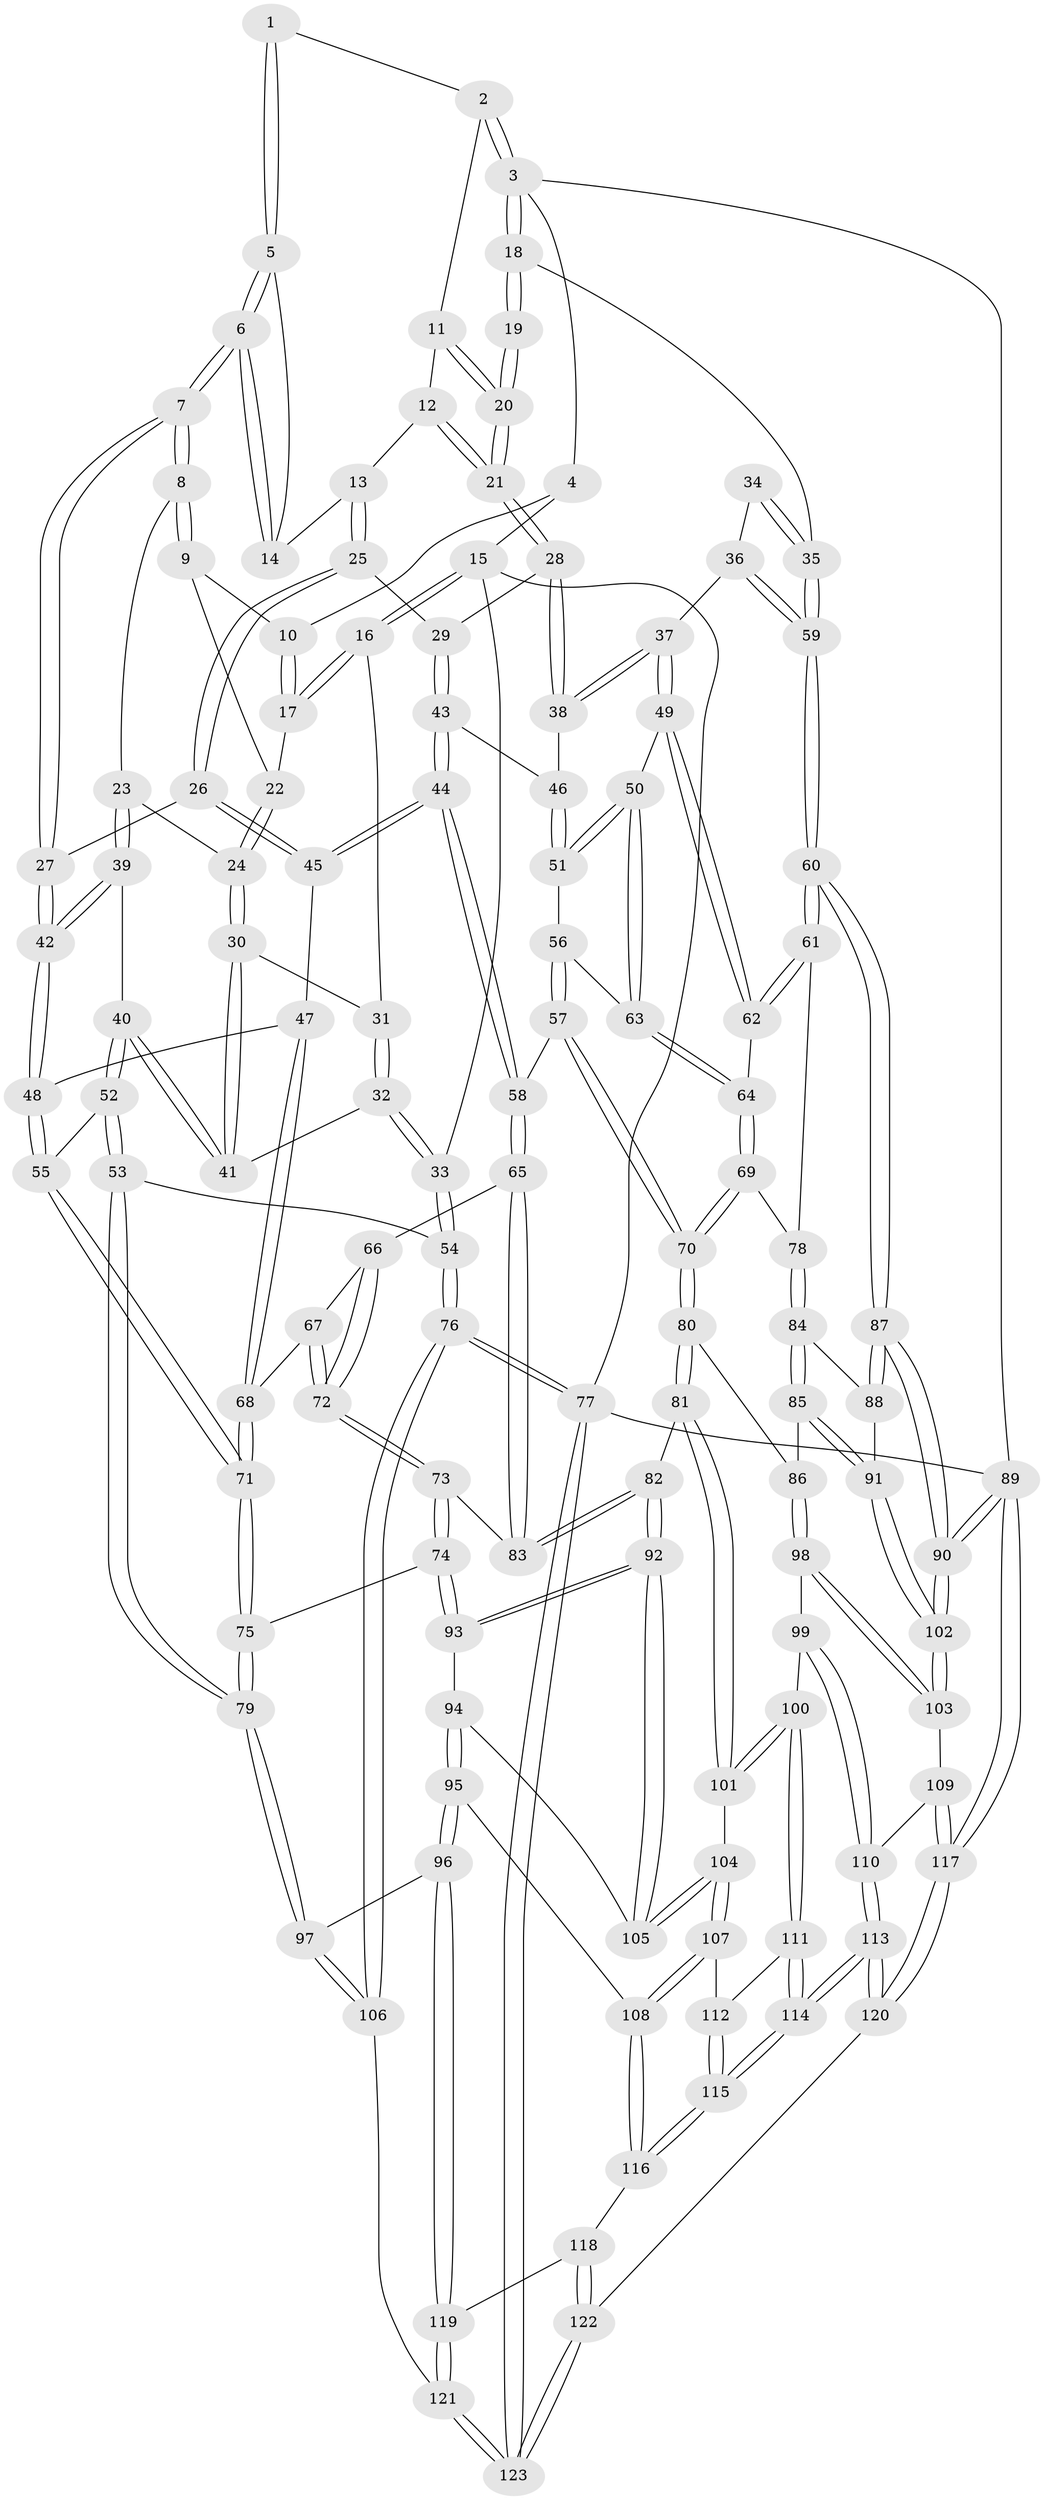 // Generated by graph-tools (version 1.1) at 2025/59/03/09/25 04:59:49]
// undirected, 123 vertices, 304 edges
graph export_dot {
graph [start="1"]
  node [color=gray90,style=filled];
  1 [pos="+0.38909732587575296+0"];
  2 [pos="+0.780947594069626+0"];
  3 [pos="+1+0"];
  4 [pos="+0.1992120329865982+0"];
  5 [pos="+0.4263152129197101+0"];
  6 [pos="+0.35908312169852163+0.17613562286787826"];
  7 [pos="+0.350427436748578+0.19253523496072172"];
  8 [pos="+0.349899875017697+0.19234958290316456"];
  9 [pos="+0.27467552850250865+0.12642902802393483"];
  10 [pos="+0.19010712480749475+0"];
  11 [pos="+0.7699261963698107+0"];
  12 [pos="+0.6524146981182283+0.06997862608167602"];
  13 [pos="+0.5932564672724099+0.12184072099436415"];
  14 [pos="+0.5221808946760246+0.07318617279167883"];
  15 [pos="+0+0.2145919684388465"];
  16 [pos="+0.04956049615387302+0.14603729929379755"];
  17 [pos="+0.07779837517611028+0.13068869518793183"];
  18 [pos="+1+0.09535635456055178"];
  19 [pos="+0.8991239788581448+0.15301111659232705"];
  20 [pos="+0.8798579921129176+0.15226215737961704"];
  21 [pos="+0.8185582602314316+0.22895357010015147"];
  22 [pos="+0.14307341164096415+0.16146965919682113"];
  23 [pos="+0.19777676419640022+0.2522649140412545"];
  24 [pos="+0.18888245880404483+0.25080186894504"];
  25 [pos="+0.5889771027357024+0.14813214145399503"];
  26 [pos="+0.4279540006282784+0.27160153068293497"];
  27 [pos="+0.3965856424661419+0.2592196421026506"];
  28 [pos="+0.8150322835446747+0.2376524608831936"];
  29 [pos="+0.6576357515212554+0.2436415769899801"];
  30 [pos="+0.1376864376893899+0.2962096246012752"];
  31 [pos="+0.07743472161103558+0.21165754774720189"];
  32 [pos="+0.07085295631753595+0.3241346571460503"];
  33 [pos="+0+0.2529498632705184"];
  34 [pos="+0.9555457543095744+0.25401949986347644"];
  35 [pos="+1+0.38359858365641974"];
  36 [pos="+0.9223025573221348+0.37089464401284994"];
  37 [pos="+0.9213508357463022+0.37079055368555286"];
  38 [pos="+0.8285432328126692+0.3043780744185036"];
  39 [pos="+0.24913318241843185+0.3489760834624731"];
  40 [pos="+0.11886232853770494+0.351171085157336"];
  41 [pos="+0.11594984275192845+0.3436110707946064"];
  42 [pos="+0.28318785686341236+0.36813332172333535"];
  43 [pos="+0.6183236265854953+0.3575736099747727"];
  44 [pos="+0.5696300646771191+0.43142601430749294"];
  45 [pos="+0.5103162015144961+0.3964453064237495"];
  46 [pos="+0.8168763337368924+0.31689493730046797"];
  47 [pos="+0.41724435802296606+0.44717572053832755"];
  48 [pos="+0.274703319090864+0.446122467027014"];
  49 [pos="+0.8738050930649838+0.44854118871418386"];
  50 [pos="+0.8408926659372622+0.45789723136757354"];
  51 [pos="+0.7632548964018067+0.4129750115077356"];
  52 [pos="+0.11254997181945643+0.46051502939427785"];
  53 [pos="+0+0.5744537721005898"];
  54 [pos="+0+0.5714515722470203"];
  55 [pos="+0.23886190611721694+0.5030124897847302"];
  56 [pos="+0.7507589202789753+0.42318767077785124"];
  57 [pos="+0.6170482584558602+0.48206462384461735"];
  58 [pos="+0.5808905992811345+0.45317439871613213"];
  59 [pos="+1+0.43187006088639535"];
  60 [pos="+1+0.464425249212029"];
  61 [pos="+0.9030295538393583+0.5475445029090938"];
  62 [pos="+0.8964533670741932+0.5385643271033109"];
  63 [pos="+0.8105896746883566+0.5035365206550075"];
  64 [pos="+0.8103366937778532+0.5058468224843072"];
  65 [pos="+0.4648935716025703+0.5724648188893062"];
  66 [pos="+0.4444664773498207+0.5696462911674005"];
  67 [pos="+0.3928021193067103+0.5292368275571661"];
  68 [pos="+0.3883671480217996+0.5204093511893436"];
  69 [pos="+0.7559984010547491+0.5627766675117911"];
  70 [pos="+0.6712359978092767+0.5927671627479193"];
  71 [pos="+0.24234669365748893+0.5130071751224954"];
  72 [pos="+0.32651997437594865+0.6261320900576052"];
  73 [pos="+0.3226117568963664+0.6289681308113753"];
  74 [pos="+0.26004090925107015+0.6394888750661335"];
  75 [pos="+0.2553408881546886+0.6375257908515847"];
  76 [pos="+0+0.9494593204356659"];
  77 [pos="+0+1"];
  78 [pos="+0.8839834275381754+0.5855388595060137"];
  79 [pos="+0.13327045748662397+0.7168176633078571"];
  80 [pos="+0.6711519306341364+0.6336224366425137"];
  81 [pos="+0.606247948339343+0.6881285297677368"];
  82 [pos="+0.481196670430047+0.6949352784871636"];
  83 [pos="+0.4723454793797974+0.6803965531808185"];
  84 [pos="+0.8844428054485559+0.591751448447571"];
  85 [pos="+0.7347269238649926+0.6824949195829891"];
  86 [pos="+0.7267778770063782+0.681716772480505"];
  87 [pos="+1+0.6412662138447379"];
  88 [pos="+0.9122589691714306+0.6693409109044551"];
  89 [pos="+1+1"];
  90 [pos="+1+1"];
  91 [pos="+0.8760453965138841+0.7203486568097626"];
  92 [pos="+0.45761097304895393+0.7370208524627492"];
  93 [pos="+0.3008727562345066+0.6984698848070444"];
  94 [pos="+0.3170282220714532+0.7502520071900804"];
  95 [pos="+0.30954514910307757+0.8265584652878994"];
  96 [pos="+0.2619121395700399+0.8655628939378114"];
  97 [pos="+0.1359286051273308+0.7554996401318486"];
  98 [pos="+0.7356876856571635+0.769913543219318"];
  99 [pos="+0.7194187821081347+0.8173616631907566"];
  100 [pos="+0.6097711409282291+0.8305174823238498"];
  101 [pos="+0.6000729926161654+0.792298811538479"];
  102 [pos="+0.9010080406550414+0.8214435047530879"];
  103 [pos="+0.871625575168947+0.8321438079780537"];
  104 [pos="+0.44851416365022234+0.8015119924740232"];
  105 [pos="+0.4475554628603124+0.7859247153668294"];
  106 [pos="+0.07968637219118263+0.860698030595339"];
  107 [pos="+0.44540582117917804+0.8184451169176543"];
  108 [pos="+0.42595986782973766+0.8412775363818559"];
  109 [pos="+0.8544250846925456+0.8455046521053686"];
  110 [pos="+0.74529764312434+0.8811424773233726"];
  111 [pos="+0.6024537070677533+0.853997830570423"];
  112 [pos="+0.47846746086120523+0.8370566285067085"];
  113 [pos="+0.6581028241806175+1"];
  114 [pos="+0.6112331785443698+1"];
  115 [pos="+0.563506694997269+0.9646120512798384"];
  116 [pos="+0.420111262655386+0.8917167330311169"];
  117 [pos="+0.7427860427575538+1"];
  118 [pos="+0.4046937613756367+0.9178992935907307"];
  119 [pos="+0.2627517512585234+0.9279022584394477"];
  120 [pos="+0.6658614610265511+1"];
  121 [pos="+0.19089104044338615+1"];
  122 [pos="+0.4513539872356885+1"];
  123 [pos="+0.1803541921906319+1"];
  1 -- 2;
  1 -- 5;
  1 -- 5;
  2 -- 3;
  2 -- 3;
  2 -- 11;
  3 -- 4;
  3 -- 18;
  3 -- 18;
  3 -- 89;
  4 -- 10;
  4 -- 15;
  5 -- 6;
  5 -- 6;
  5 -- 14;
  6 -- 7;
  6 -- 7;
  6 -- 14;
  6 -- 14;
  7 -- 8;
  7 -- 8;
  7 -- 27;
  7 -- 27;
  8 -- 9;
  8 -- 9;
  8 -- 23;
  9 -- 10;
  9 -- 22;
  10 -- 17;
  10 -- 17;
  11 -- 12;
  11 -- 20;
  11 -- 20;
  12 -- 13;
  12 -- 21;
  12 -- 21;
  13 -- 14;
  13 -- 25;
  13 -- 25;
  15 -- 16;
  15 -- 16;
  15 -- 33;
  15 -- 77;
  16 -- 17;
  16 -- 17;
  16 -- 31;
  17 -- 22;
  18 -- 19;
  18 -- 19;
  18 -- 35;
  19 -- 20;
  19 -- 20;
  20 -- 21;
  20 -- 21;
  21 -- 28;
  21 -- 28;
  22 -- 24;
  22 -- 24;
  23 -- 24;
  23 -- 39;
  23 -- 39;
  24 -- 30;
  24 -- 30;
  25 -- 26;
  25 -- 26;
  25 -- 29;
  26 -- 27;
  26 -- 45;
  26 -- 45;
  27 -- 42;
  27 -- 42;
  28 -- 29;
  28 -- 38;
  28 -- 38;
  29 -- 43;
  29 -- 43;
  30 -- 31;
  30 -- 41;
  30 -- 41;
  31 -- 32;
  31 -- 32;
  32 -- 33;
  32 -- 33;
  32 -- 41;
  33 -- 54;
  33 -- 54;
  34 -- 35;
  34 -- 35;
  34 -- 36;
  35 -- 59;
  35 -- 59;
  36 -- 37;
  36 -- 59;
  36 -- 59;
  37 -- 38;
  37 -- 38;
  37 -- 49;
  37 -- 49;
  38 -- 46;
  39 -- 40;
  39 -- 42;
  39 -- 42;
  40 -- 41;
  40 -- 41;
  40 -- 52;
  40 -- 52;
  42 -- 48;
  42 -- 48;
  43 -- 44;
  43 -- 44;
  43 -- 46;
  44 -- 45;
  44 -- 45;
  44 -- 58;
  44 -- 58;
  45 -- 47;
  46 -- 51;
  46 -- 51;
  47 -- 48;
  47 -- 68;
  47 -- 68;
  48 -- 55;
  48 -- 55;
  49 -- 50;
  49 -- 62;
  49 -- 62;
  50 -- 51;
  50 -- 51;
  50 -- 63;
  50 -- 63;
  51 -- 56;
  52 -- 53;
  52 -- 53;
  52 -- 55;
  53 -- 54;
  53 -- 79;
  53 -- 79;
  54 -- 76;
  54 -- 76;
  55 -- 71;
  55 -- 71;
  56 -- 57;
  56 -- 57;
  56 -- 63;
  57 -- 58;
  57 -- 70;
  57 -- 70;
  58 -- 65;
  58 -- 65;
  59 -- 60;
  59 -- 60;
  60 -- 61;
  60 -- 61;
  60 -- 87;
  60 -- 87;
  61 -- 62;
  61 -- 62;
  61 -- 78;
  62 -- 64;
  63 -- 64;
  63 -- 64;
  64 -- 69;
  64 -- 69;
  65 -- 66;
  65 -- 83;
  65 -- 83;
  66 -- 67;
  66 -- 72;
  66 -- 72;
  67 -- 68;
  67 -- 72;
  67 -- 72;
  68 -- 71;
  68 -- 71;
  69 -- 70;
  69 -- 70;
  69 -- 78;
  70 -- 80;
  70 -- 80;
  71 -- 75;
  71 -- 75;
  72 -- 73;
  72 -- 73;
  73 -- 74;
  73 -- 74;
  73 -- 83;
  74 -- 75;
  74 -- 93;
  74 -- 93;
  75 -- 79;
  75 -- 79;
  76 -- 77;
  76 -- 77;
  76 -- 106;
  76 -- 106;
  77 -- 123;
  77 -- 123;
  77 -- 89;
  78 -- 84;
  78 -- 84;
  79 -- 97;
  79 -- 97;
  80 -- 81;
  80 -- 81;
  80 -- 86;
  81 -- 82;
  81 -- 101;
  81 -- 101;
  82 -- 83;
  82 -- 83;
  82 -- 92;
  82 -- 92;
  84 -- 85;
  84 -- 85;
  84 -- 88;
  85 -- 86;
  85 -- 91;
  85 -- 91;
  86 -- 98;
  86 -- 98;
  87 -- 88;
  87 -- 88;
  87 -- 90;
  87 -- 90;
  88 -- 91;
  89 -- 90;
  89 -- 90;
  89 -- 117;
  89 -- 117;
  90 -- 102;
  90 -- 102;
  91 -- 102;
  91 -- 102;
  92 -- 93;
  92 -- 93;
  92 -- 105;
  92 -- 105;
  93 -- 94;
  94 -- 95;
  94 -- 95;
  94 -- 105;
  95 -- 96;
  95 -- 96;
  95 -- 108;
  96 -- 97;
  96 -- 119;
  96 -- 119;
  97 -- 106;
  97 -- 106;
  98 -- 99;
  98 -- 103;
  98 -- 103;
  99 -- 100;
  99 -- 110;
  99 -- 110;
  100 -- 101;
  100 -- 101;
  100 -- 111;
  100 -- 111;
  101 -- 104;
  102 -- 103;
  102 -- 103;
  103 -- 109;
  104 -- 105;
  104 -- 105;
  104 -- 107;
  104 -- 107;
  106 -- 121;
  107 -- 108;
  107 -- 108;
  107 -- 112;
  108 -- 116;
  108 -- 116;
  109 -- 110;
  109 -- 117;
  109 -- 117;
  110 -- 113;
  110 -- 113;
  111 -- 112;
  111 -- 114;
  111 -- 114;
  112 -- 115;
  112 -- 115;
  113 -- 114;
  113 -- 114;
  113 -- 120;
  113 -- 120;
  114 -- 115;
  114 -- 115;
  115 -- 116;
  115 -- 116;
  116 -- 118;
  117 -- 120;
  117 -- 120;
  118 -- 119;
  118 -- 122;
  118 -- 122;
  119 -- 121;
  119 -- 121;
  120 -- 122;
  121 -- 123;
  121 -- 123;
  122 -- 123;
  122 -- 123;
}
